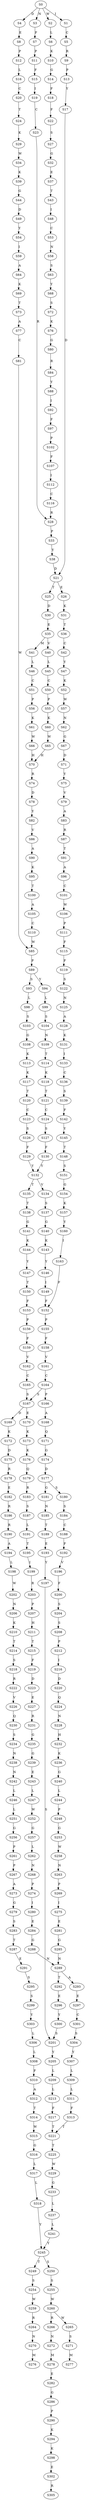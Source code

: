 strict digraph  {
	S0 -> S1 [ label = I ];
	S0 -> S2 [ label = W ];
	S0 -> S3 [ label = N ];
	S0 -> S4 [ label = D ];
	S1 -> S5 [ label = C ];
	S2 -> S6 [ label = L ];
	S3 -> S7 [ label = F ];
	S4 -> S8 [ label = E ];
	S5 -> S9 [ label = R ];
	S6 -> S10 [ label = K ];
	S7 -> S11 [ label = P ];
	S8 -> S12 [ label = P ];
	S9 -> S13 [ label = P ];
	S10 -> S14 [ label = G ];
	S11 -> S15 [ label = F ];
	S12 -> S16 [ label = L ];
	S13 -> S17 [ label = Y ];
	S14 -> S18 [ label = F ];
	S15 -> S19 [ label = I ];
	S16 -> S20 [ label = C ];
	S17 -> S21 [ label = D ];
	S18 -> S22 [ label = F ];
	S19 -> S23 [ label = C ];
	S20 -> S24 [ label = T ];
	S21 -> S25 [ label = T ];
	S21 -> S26 [ label = E ];
	S22 -> S27 [ label = S ];
	S23 -> S28 [ label = R ];
	S24 -> S29 [ label = K ];
	S25 -> S30 [ label = D ];
	S26 -> S31 [ label = K ];
	S27 -> S32 [ label = G ];
	S28 -> S33 [ label = P ];
	S29 -> S34 [ label = W ];
	S30 -> S35 [ label = E ];
	S31 -> S36 [ label = T ];
	S32 -> S37 [ label = E ];
	S33 -> S38 [ label = Y ];
	S34 -> S39 [ label = K ];
	S35 -> S40 [ label = V ];
	S35 -> S41 [ label = M ];
	S36 -> S42 [ label = C ];
	S37 -> S43 [ label = T ];
	S38 -> S21 [ label = D ];
	S39 -> S44 [ label = G ];
	S40 -> S45 [ label = L ];
	S41 -> S46 [ label = L ];
	S42 -> S47 [ label = Y ];
	S43 -> S48 [ label = I ];
	S44 -> S49 [ label = D ];
	S45 -> S50 [ label = C ];
	S46 -> S51 [ label = C ];
	S47 -> S52 [ label = K ];
	S48 -> S53 [ label = C ];
	S49 -> S54 [ label = Y ];
	S50 -> S55 [ label = P ];
	S51 -> S56 [ label = P ];
	S52 -> S57 [ label = W ];
	S53 -> S58 [ label = N ];
	S54 -> S59 [ label = I ];
	S55 -> S60 [ label = K ];
	S56 -> S61 [ label = K ];
	S57 -> S62 [ label = N ];
	S58 -> S63 [ label = S ];
	S59 -> S64 [ label = A ];
	S60 -> S65 [ label = W ];
	S61 -> S66 [ label = W ];
	S62 -> S67 [ label = G ];
	S63 -> S68 [ label = Y ];
	S64 -> S69 [ label = K ];
	S65 -> S70 [ label = H ];
	S66 -> S70 [ label = H ];
	S67 -> S71 [ label = D ];
	S68 -> S72 [ label = S ];
	S69 -> S73 [ label = T ];
	S70 -> S74 [ label = R ];
	S71 -> S75 [ label = Y ];
	S72 -> S76 [ label = K ];
	S73 -> S77 [ label = A ];
	S74 -> S78 [ label = D ];
	S75 -> S79 [ label = V ];
	S76 -> S80 [ label = G ];
	S77 -> S81 [ label = C ];
	S78 -> S82 [ label = Y ];
	S79 -> S83 [ label = A ];
	S80 -> S84 [ label = R ];
	S81 -> S85 [ label = W ];
	S82 -> S86 [ label = V ];
	S83 -> S87 [ label = R ];
	S84 -> S88 [ label = Y ];
	S85 -> S89 [ label = P ];
	S86 -> S90 [ label = A ];
	S87 -> S91 [ label = T ];
	S88 -> S92 [ label = I ];
	S89 -> S93 [ label = S ];
	S89 -> S94 [ label = Y ];
	S90 -> S95 [ label = K ];
	S91 -> S96 [ label = A ];
	S92 -> S97 [ label = F ];
	S93 -> S98 [ label = L ];
	S94 -> S99 [ label = L ];
	S95 -> S100 [ label = T ];
	S96 -> S101 [ label = C ];
	S97 -> S102 [ label = P ];
	S98 -> S103 [ label = S ];
	S99 -> S104 [ label = S ];
	S100 -> S105 [ label = A ];
	S101 -> S106 [ label = W ];
	S102 -> S107 [ label = F ];
	S103 -> S108 [ label = G ];
	S104 -> S109 [ label = N ];
	S105 -> S110 [ label = C ];
	S106 -> S111 [ label = P ];
	S107 -> S112 [ label = I ];
	S108 -> S113 [ label = K ];
	S109 -> S114 [ label = T ];
	S110 -> S85 [ label = W ];
	S111 -> S115 [ label = F ];
	S112 -> S116 [ label = C ];
	S113 -> S117 [ label = K ];
	S114 -> S118 [ label = K ];
	S115 -> S119 [ label = F ];
	S116 -> S28 [ label = R ];
	S117 -> S120 [ label = T ];
	S118 -> S121 [ label = T ];
	S119 -> S122 [ label = S ];
	S120 -> S123 [ label = C ];
	S121 -> S124 [ label = C ];
	S122 -> S125 [ label = N ];
	S123 -> S126 [ label = S ];
	S124 -> S127 [ label = S ];
	S125 -> S128 [ label = A ];
	S126 -> S129 [ label = F ];
	S127 -> S130 [ label = F ];
	S128 -> S131 [ label = K ];
	S129 -> S132 [ label = Y ];
	S130 -> S132 [ label = Y ];
	S131 -> S133 [ label = I ];
	S132 -> S134 [ label = V ];
	S132 -> S135 [ label = T ];
	S133 -> S136 [ label = C ];
	S134 -> S137 [ label = S ];
	S135 -> S138 [ label = T ];
	S136 -> S139 [ label = S ];
	S137 -> S140 [ label = G ];
	S138 -> S141 [ label = G ];
	S139 -> S142 [ label = F ];
	S140 -> S143 [ label = K ];
	S141 -> S144 [ label = K ];
	S142 -> S145 [ label = Y ];
	S143 -> S146 [ label = Y ];
	S144 -> S147 [ label = Y ];
	S145 -> S148 [ label = T ];
	S146 -> S149 [ label = I ];
	S147 -> S150 [ label = T ];
	S148 -> S151 [ label = S ];
	S149 -> S152 [ label = F ];
	S150 -> S153 [ label = F ];
	S151 -> S154 [ label = G ];
	S152 -> S155 [ label = P ];
	S153 -> S156 [ label = P ];
	S154 -> S157 [ label = K ];
	S155 -> S158 [ label = F ];
	S156 -> S159 [ label = F ];
	S157 -> S160 [ label = Y ];
	S158 -> S161 [ label = V ];
	S159 -> S162 [ label = V ];
	S160 -> S163 [ label = I ];
	S161 -> S164 [ label = C ];
	S162 -> S165 [ label = C ];
	S163 -> S152 [ label = F ];
	S164 -> S166 [ label = P ];
	S164 -> S167 [ label = S ];
	S165 -> S167 [ label = S ];
	S166 -> S168 [ label = A ];
	S167 -> S169 [ label = D ];
	S167 -> S170 [ label = E ];
	S168 -> S171 [ label = Q ];
	S169 -> S172 [ label = K ];
	S170 -> S173 [ label = K ];
	S171 -> S174 [ label = G ];
	S172 -> S175 [ label = D ];
	S173 -> S176 [ label = K ];
	S174 -> S177 [ label = D ];
	S175 -> S178 [ label = R ];
	S176 -> S179 [ label = Q ];
	S177 -> S180 [ label = S ];
	S177 -> S181 [ label = G ];
	S178 -> S182 [ label = E ];
	S179 -> S183 [ label = R ];
	S180 -> S184 [ label = S ];
	S181 -> S185 [ label = N ];
	S182 -> S186 [ label = R ];
	S183 -> S187 [ label = S ];
	S184 -> S188 [ label = C ];
	S185 -> S189 [ label = T ];
	S186 -> S190 [ label = R ];
	S187 -> S191 [ label = L ];
	S188 -> S192 [ label = F ];
	S189 -> S193 [ label = E ];
	S190 -> S194 [ label = A ];
	S191 -> S195 [ label = T ];
	S192 -> S196 [ label = V ];
	S193 -> S197 [ label = Y ];
	S194 -> S198 [ label = L ];
	S195 -> S199 [ label = I ];
	S196 -> S200 [ label = F ];
	S197 -> S201 [ label = S ];
	S198 -> S202 [ label = W ];
	S199 -> S203 [ label = R ];
	S200 -> S204 [ label = S ];
	S201 -> S205 [ label = Y ];
	S202 -> S206 [ label = N ];
	S203 -> S207 [ label = P ];
	S204 -> S208 [ label = S ];
	S205 -> S209 [ label = L ];
	S206 -> S210 [ label = K ];
	S207 -> S211 [ label = H ];
	S208 -> S212 [ label = P ];
	S209 -> S213 [ label = L ];
	S210 -> S214 [ label = T ];
	S211 -> S215 [ label = T ];
	S212 -> S216 [ label = I ];
	S213 -> S217 [ label = F ];
	S214 -> S218 [ label = S ];
	S215 -> S219 [ label = F ];
	S216 -> S220 [ label = D ];
	S217 -> S221 [ label = T ];
	S218 -> S222 [ label = R ];
	S219 -> S223 [ label = D ];
	S220 -> S224 [ label = Q ];
	S221 -> S225 [ label = T ];
	S222 -> S226 [ label = V ];
	S223 -> S227 [ label = E ];
	S224 -> S228 [ label = N ];
	S225 -> S229 [ label = W ];
	S226 -> S230 [ label = Q ];
	S227 -> S231 [ label = R ];
	S228 -> S232 [ label = H ];
	S229 -> S233 [ label = G ];
	S230 -> S234 [ label = S ];
	S231 -> S235 [ label = G ];
	S232 -> S236 [ label = K ];
	S233 -> S237 [ label = L ];
	S234 -> S238 [ label = N ];
	S235 -> S239 [ label = G ];
	S236 -> S240 [ label = G ];
	S237 -> S241 [ label = L ];
	S238 -> S242 [ label = N ];
	S239 -> S243 [ label = E ];
	S240 -> S244 [ label = L ];
	S241 -> S245 [ label = Y ];
	S242 -> S246 [ label = L ];
	S243 -> S247 [ label = L ];
	S244 -> S248 [ label = P ];
	S245 -> S249 [ label = T ];
	S245 -> S250 [ label = S ];
	S246 -> S251 [ label = L ];
	S247 -> S252 [ label = W ];
	S248 -> S253 [ label = G ];
	S249 -> S254 [ label = S ];
	S250 -> S255 [ label = S ];
	S251 -> S256 [ label = G ];
	S252 -> S257 [ label = G ];
	S253 -> S258 [ label = W ];
	S254 -> S259 [ label = W ];
	S255 -> S260 [ label = W ];
	S256 -> S261 [ label = P ];
	S257 -> S262 [ label = L ];
	S258 -> S263 [ label = N ];
	S259 -> S264 [ label = R ];
	S260 -> S265 [ label = W ];
	S260 -> S266 [ label = R ];
	S261 -> S267 [ label = P ];
	S262 -> S268 [ label = N ];
	S263 -> S269 [ label = P ];
	S264 -> S270 [ label = N ];
	S265 -> S271 [ label = S ];
	S266 -> S272 [ label = N ];
	S267 -> S273 [ label = A ];
	S268 -> S274 [ label = P ];
	S269 -> S275 [ label = I ];
	S270 -> S276 [ label = M ];
	S271 -> S277 [ label = M ];
	S272 -> S278 [ label = M ];
	S273 -> S279 [ label = G ];
	S274 -> S280 [ label = I ];
	S275 -> S281 [ label = E ];
	S278 -> S282 [ label = E ];
	S279 -> S283 [ label = S ];
	S280 -> S284 [ label = E ];
	S281 -> S285 [ label = G ];
	S282 -> S286 [ label = G ];
	S283 -> S287 [ label = T ];
	S284 -> S288 [ label = G ];
	S285 -> S289 [ label = N ];
	S286 -> S290 [ label = P ];
	S287 -> S291 [ label = E ];
	S288 -> S289 [ label = N ];
	S289 -> S292 [ label = T ];
	S289 -> S293 [ label = A ];
	S290 -> S294 [ label = K ];
	S291 -> S295 [ label = S ];
	S292 -> S296 [ label = E ];
	S293 -> S297 [ label = E ];
	S294 -> S298 [ label = K ];
	S295 -> S299 [ label = S ];
	S296 -> S300 [ label = Y ];
	S297 -> S301 [ label = C ];
	S298 -> S302 [ label = E ];
	S299 -> S303 [ label = Y ];
	S300 -> S201 [ label = S ];
	S301 -> S304 [ label = S ];
	S302 -> S305 [ label = R ];
	S303 -> S306 [ label = L ];
	S304 -> S307 [ label = Y ];
	S306 -> S308 [ label = L ];
	S307 -> S309 [ label = L ];
	S308 -> S310 [ label = F ];
	S309 -> S311 [ label = L ];
	S310 -> S312 [ label = A ];
	S311 -> S313 [ label = F ];
	S312 -> S314 [ label = T ];
	S313 -> S221 [ label = T ];
	S314 -> S315 [ label = W ];
	S315 -> S316 [ label = G ];
	S316 -> S317 [ label = L ];
	S317 -> S318 [ label = L ];
	S318 -> S245 [ label = Y ];
}
